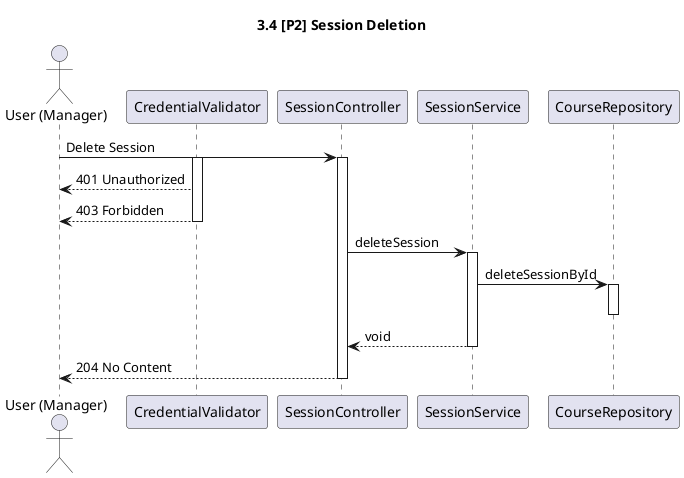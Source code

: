 @startuml

title 3.4 [P2] Session Deletion

actor "User (Manager)" as User
participant "CredentialValidator" as Validator
participant "SessionController" as Controller
participant "SessionService" as AppService
participant "CourseRepository" as Repository

User -> Controller: Delete Session
activate Validator
activate Controller
Validator --> User: 401 Unauthorized
Validator --> User: 403 Forbidden
deactivate Validator

Controller -> AppService: deleteSession
activate AppService

AppService -> Repository: deleteSessionById
activate Repository
deactivate Repository

AppService --> Controller: void
deactivate AppService

Controller --> User: 204 No Content
deactivate Controller

@enduml